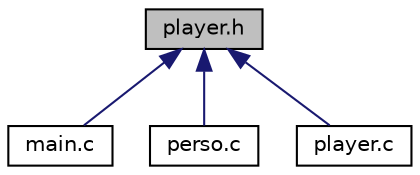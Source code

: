 digraph "player.h"
{
  edge [fontname="Helvetica",fontsize="10",labelfontname="Helvetica",labelfontsize="10"];
  node [fontname="Helvetica",fontsize="10",shape=record];
  Node1 [label="player.h",height=0.2,width=0.4,color="black", fillcolor="grey75", style="filled", fontcolor="black"];
  Node1 -> Node2 [dir="back",color="midnightblue",fontsize="10",style="solid",fontname="Helvetica"];
  Node2 [label="main.c",height=0.2,width=0.4,color="black", fillcolor="white", style="filled",URL="$main_8c.html",tooltip="Testing Program. "];
  Node1 -> Node3 [dir="back",color="midnightblue",fontsize="10",style="solid",fontname="Helvetica"];
  Node3 [label="perso.c",height=0.2,width=0.4,color="black", fillcolor="white", style="filled",URL="$perso_8c.html",tooltip="Testing Program. "];
  Node1 -> Node4 [dir="back",color="midnightblue",fontsize="10",style="solid",fontname="Helvetica"];
  Node4 [label="player.c",height=0.2,width=0.4,color="black", fillcolor="white", style="filled",URL="$player_8c.html",tooltip="Testing Program. "];
}
